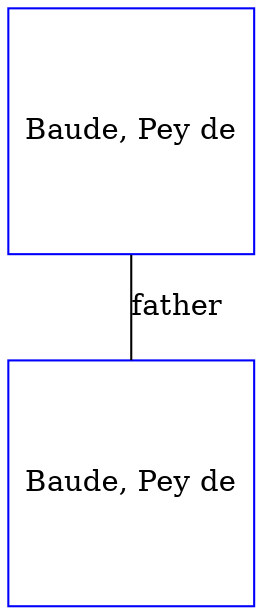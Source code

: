 digraph D {
    edge [dir=none];    node [shape=box];    "011767"   [label="Baude, Pey de", shape=box, regular=1, color="blue"] ;
"011766"   [label="Baude, Pey de", shape=box, regular=1, color="blue"] ;
011766->011767 [label="father",arrowsize=0.0]; 
}